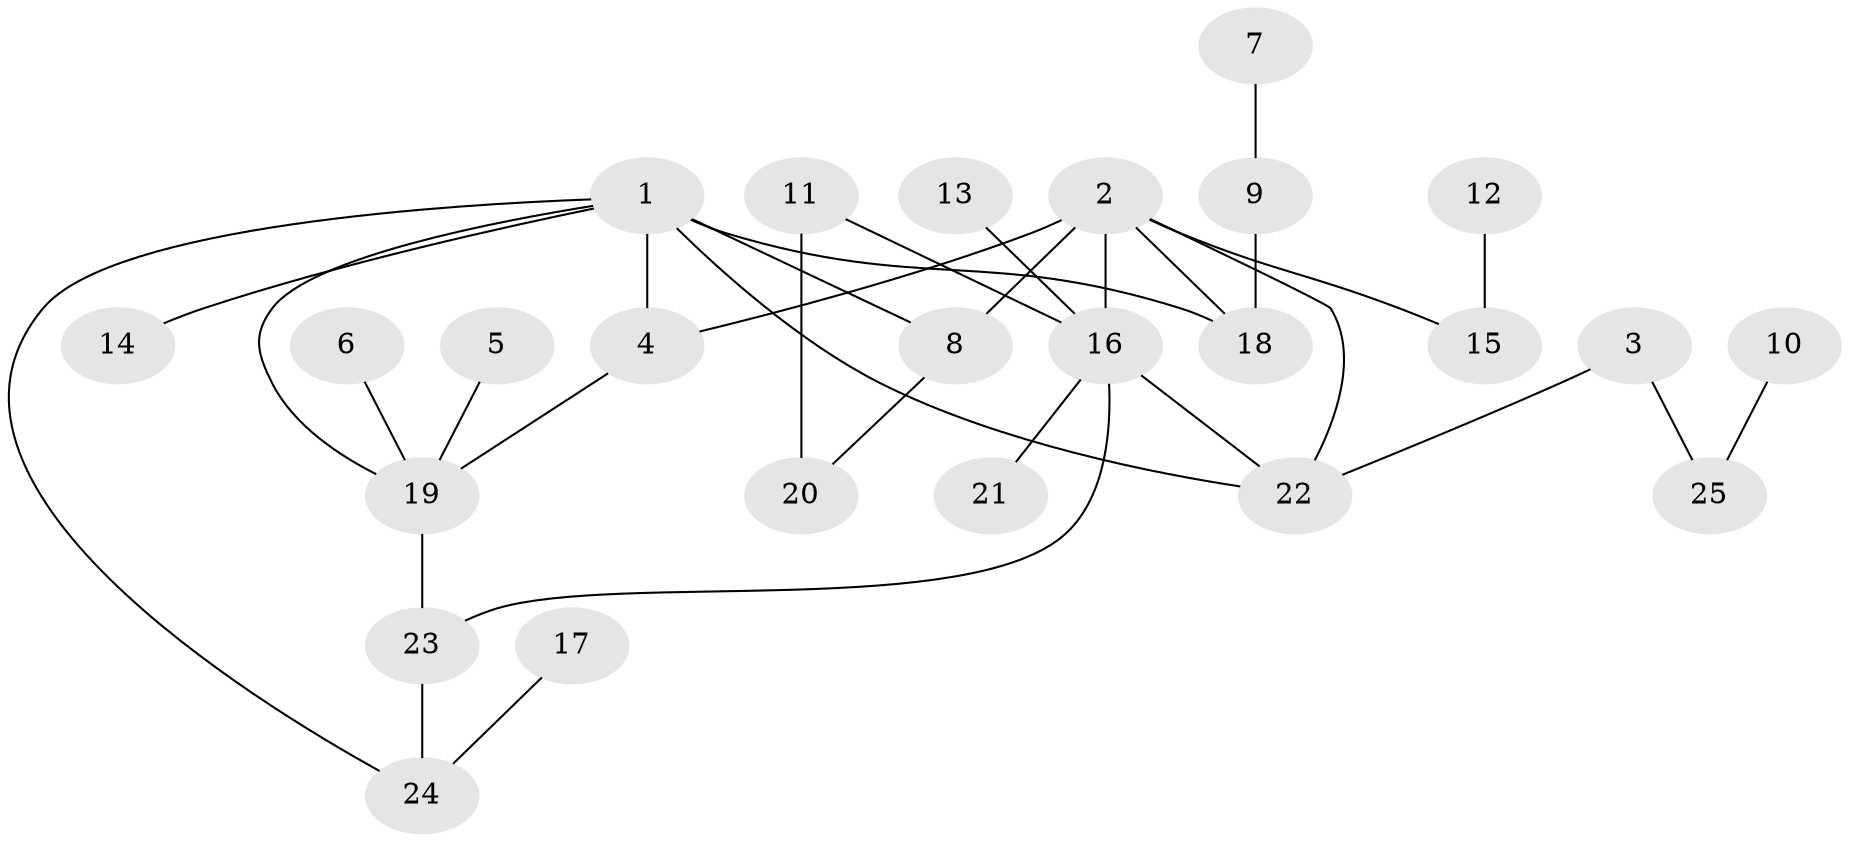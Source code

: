 // original degree distribution, {5: 0.08, 8: 0.02, 6: 0.04, 4: 0.1, 3: 0.1, 2: 0.16, 1: 0.5}
// Generated by graph-tools (version 1.1) at 2025/02/03/09/25 03:02:34]
// undirected, 25 vertices, 32 edges
graph export_dot {
graph [start="1"]
  node [color=gray90,style=filled];
  1;
  2;
  3;
  4;
  5;
  6;
  7;
  8;
  9;
  10;
  11;
  12;
  13;
  14;
  15;
  16;
  17;
  18;
  19;
  20;
  21;
  22;
  23;
  24;
  25;
  1 -- 4 [weight=1.0];
  1 -- 8 [weight=1.0];
  1 -- 14 [weight=1.0];
  1 -- 18 [weight=1.0];
  1 -- 19 [weight=1.0];
  1 -- 22 [weight=1.0];
  1 -- 24 [weight=1.0];
  2 -- 4 [weight=2.0];
  2 -- 8 [weight=1.0];
  2 -- 15 [weight=1.0];
  2 -- 16 [weight=1.0];
  2 -- 18 [weight=1.0];
  2 -- 22 [weight=1.0];
  3 -- 22 [weight=1.0];
  3 -- 25 [weight=1.0];
  4 -- 19 [weight=1.0];
  5 -- 19 [weight=1.0];
  6 -- 19 [weight=1.0];
  7 -- 9 [weight=1.0];
  8 -- 20 [weight=1.0];
  9 -- 18 [weight=1.0];
  10 -- 25 [weight=1.0];
  11 -- 16 [weight=1.0];
  11 -- 20 [weight=1.0];
  12 -- 15 [weight=1.0];
  13 -- 16 [weight=1.0];
  16 -- 21 [weight=1.0];
  16 -- 22 [weight=1.0];
  16 -- 23 [weight=1.0];
  17 -- 24 [weight=1.0];
  19 -- 23 [weight=1.0];
  23 -- 24 [weight=1.0];
}
